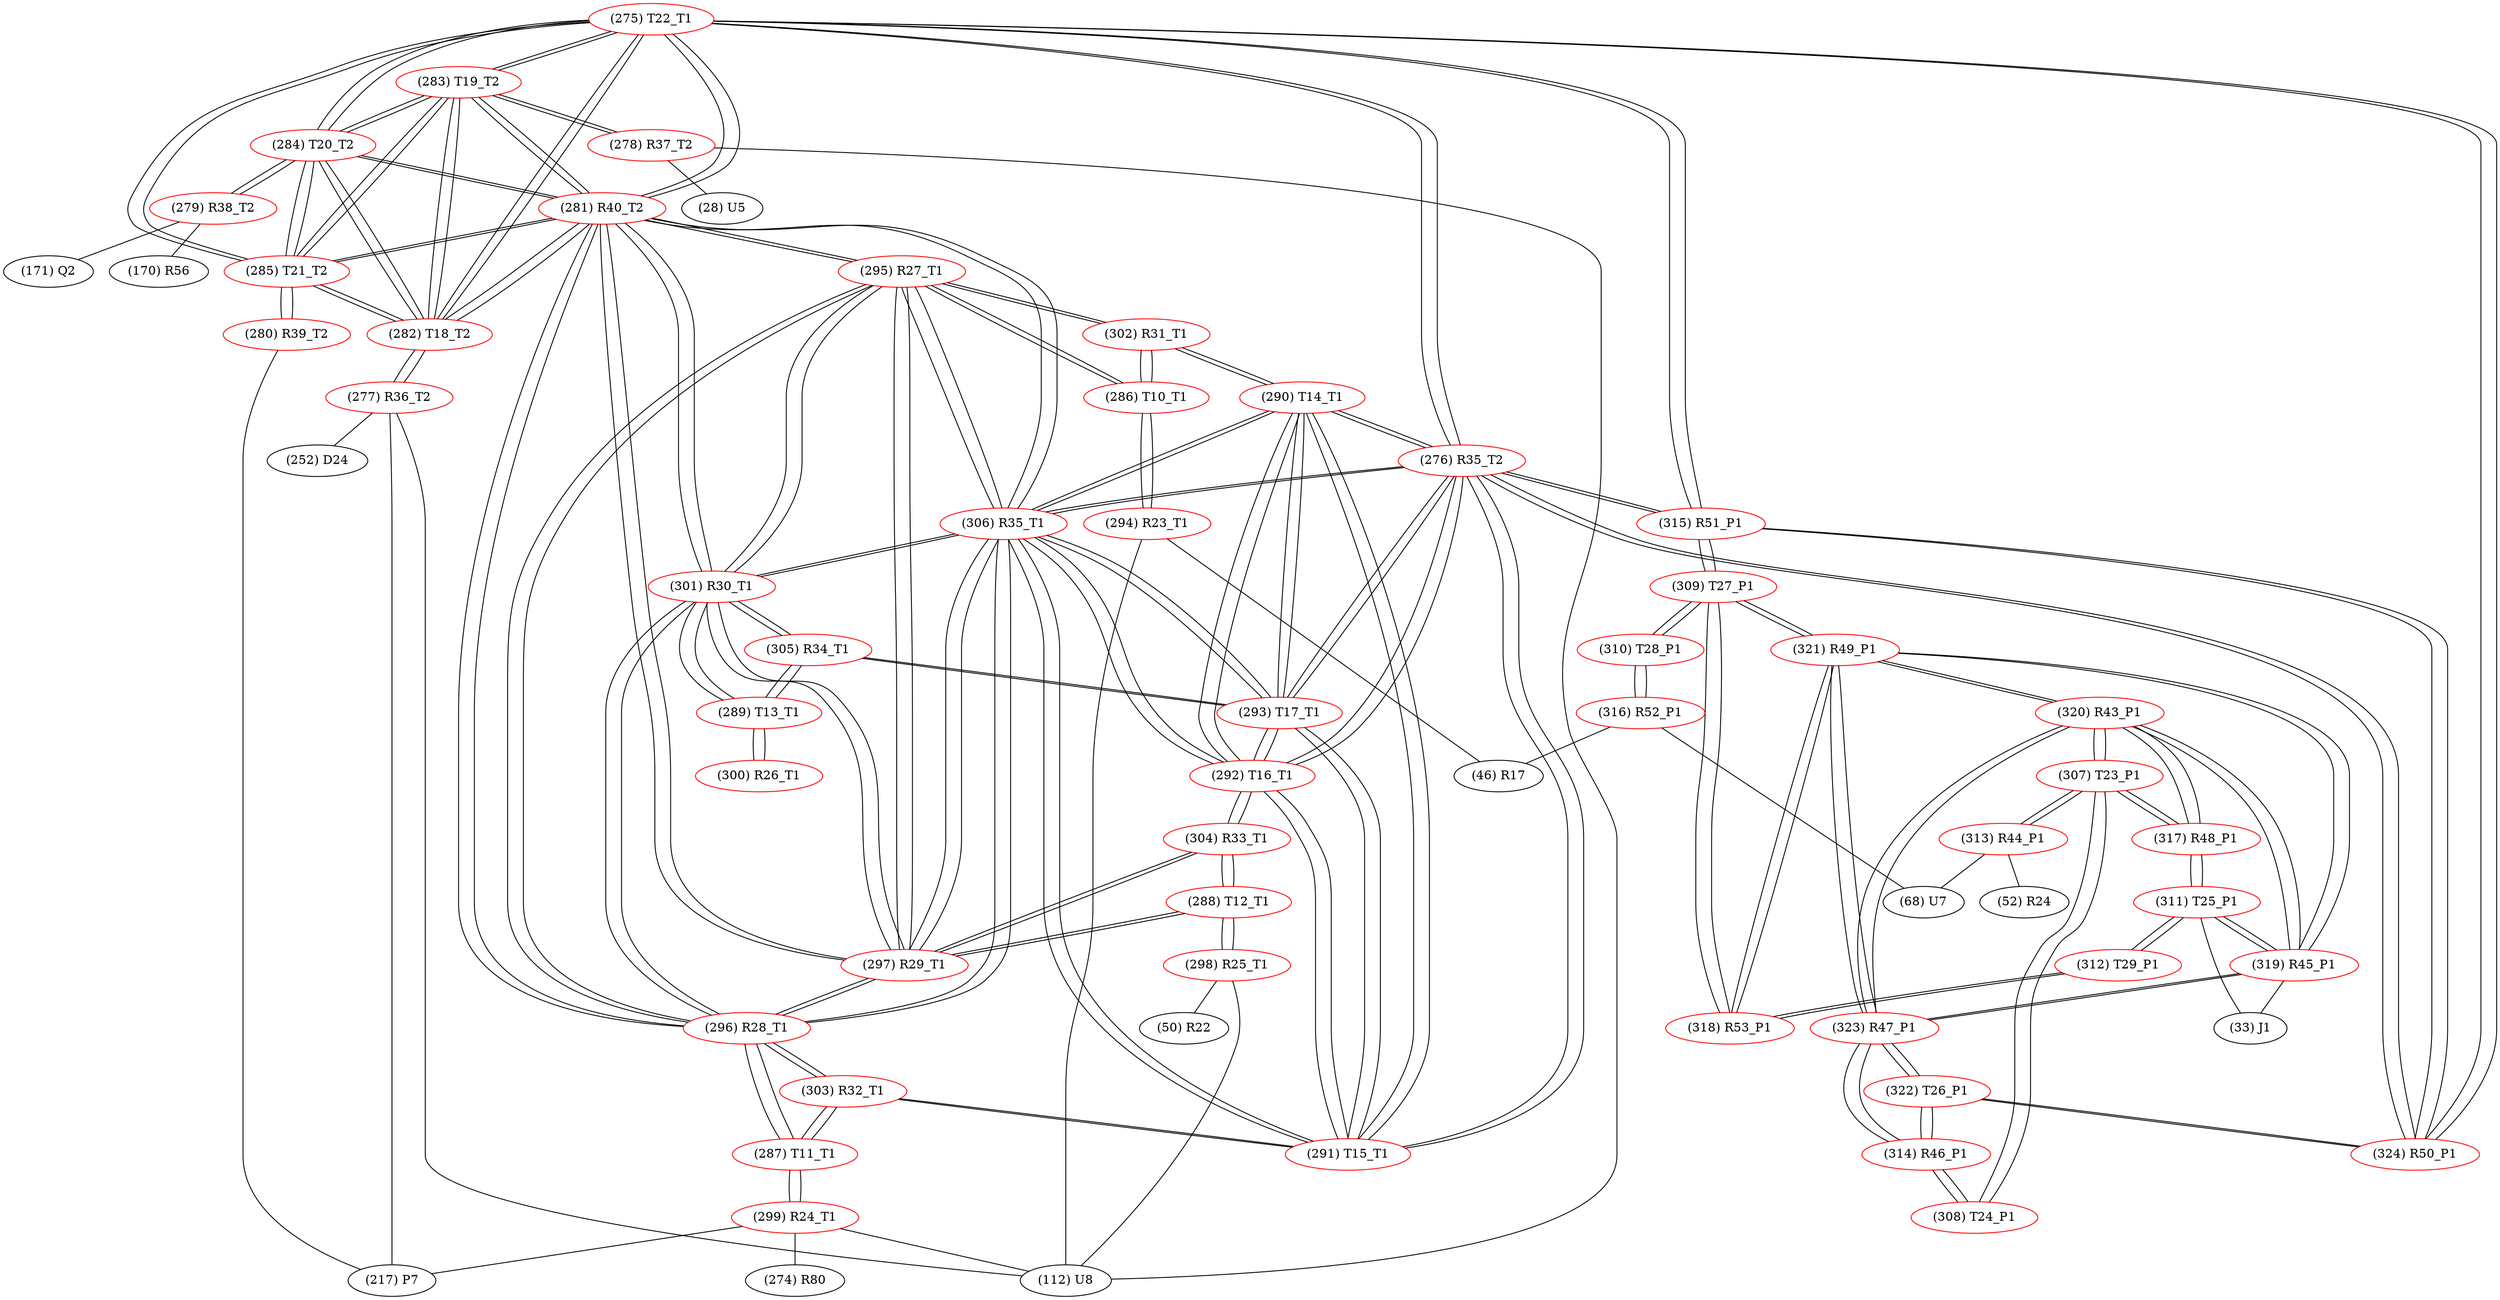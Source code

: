 graph {
	275 [label="(275) T22_T1" color=red]
	283 [label="(283) T19_T2"]
	284 [label="(284) T20_T2"]
	285 [label="(285) T21_T2"]
	282 [label="(282) T18_T2"]
	281 [label="(281) R40_T2"]
	315 [label="(315) R51_P1"]
	324 [label="(324) R50_P1"]
	276 [label="(276) R35_T2"]
	276 [label="(276) R35_T2" color=red]
	291 [label="(291) T15_T1"]
	292 [label="(292) T16_T1"]
	290 [label="(290) T14_T1"]
	293 [label="(293) T17_T1"]
	306 [label="(306) R35_T1"]
	315 [label="(315) R51_P1"]
	324 [label="(324) R50_P1"]
	275 [label="(275) T22_T1"]
	277 [label="(277) R36_T2" color=red]
	217 [label="(217) P7"]
	112 [label="(112) U8"]
	252 [label="(252) D24"]
	282 [label="(282) T18_T2"]
	278 [label="(278) R37_T2" color=red]
	28 [label="(28) U5"]
	112 [label="(112) U8"]
	283 [label="(283) T19_T2"]
	279 [label="(279) R38_T2" color=red]
	170 [label="(170) R56"]
	171 [label="(171) Q2"]
	284 [label="(284) T20_T2"]
	280 [label="(280) R39_T2" color=red]
	217 [label="(217) P7"]
	285 [label="(285) T21_T2"]
	281 [label="(281) R40_T2" color=red]
	283 [label="(283) T19_T2"]
	284 [label="(284) T20_T2"]
	285 [label="(285) T21_T2"]
	275 [label="(275) T22_T1"]
	282 [label="(282) T18_T2"]
	297 [label="(297) R29_T1"]
	296 [label="(296) R28_T1"]
	301 [label="(301) R30_T1"]
	295 [label="(295) R27_T1"]
	306 [label="(306) R35_T1"]
	282 [label="(282) T18_T2" color=red]
	283 [label="(283) T19_T2"]
	284 [label="(284) T20_T2"]
	285 [label="(285) T21_T2"]
	275 [label="(275) T22_T1"]
	281 [label="(281) R40_T2"]
	277 [label="(277) R36_T2"]
	283 [label="(283) T19_T2" color=red]
	284 [label="(284) T20_T2"]
	285 [label="(285) T21_T2"]
	275 [label="(275) T22_T1"]
	282 [label="(282) T18_T2"]
	281 [label="(281) R40_T2"]
	278 [label="(278) R37_T2"]
	284 [label="(284) T20_T2" color=red]
	283 [label="(283) T19_T2"]
	285 [label="(285) T21_T2"]
	275 [label="(275) T22_T1"]
	282 [label="(282) T18_T2"]
	281 [label="(281) R40_T2"]
	279 [label="(279) R38_T2"]
	285 [label="(285) T21_T2" color=red]
	283 [label="(283) T19_T2"]
	284 [label="(284) T20_T2"]
	275 [label="(275) T22_T1"]
	282 [label="(282) T18_T2"]
	281 [label="(281) R40_T2"]
	280 [label="(280) R39_T2"]
	286 [label="(286) T10_T1" color=red]
	294 [label="(294) R23_T1"]
	295 [label="(295) R27_T1"]
	302 [label="(302) R31_T1"]
	287 [label="(287) T11_T1" color=red]
	299 [label="(299) R24_T1"]
	303 [label="(303) R32_T1"]
	296 [label="(296) R28_T1"]
	288 [label="(288) T12_T1" color=red]
	304 [label="(304) R33_T1"]
	297 [label="(297) R29_T1"]
	298 [label="(298) R25_T1"]
	289 [label="(289) T13_T1" color=red]
	301 [label="(301) R30_T1"]
	305 [label="(305) R34_T1"]
	300 [label="(300) R26_T1"]
	290 [label="(290) T14_T1" color=red]
	291 [label="(291) T15_T1"]
	292 [label="(292) T16_T1"]
	293 [label="(293) T17_T1"]
	276 [label="(276) R35_T2"]
	306 [label="(306) R35_T1"]
	302 [label="(302) R31_T1"]
	291 [label="(291) T15_T1" color=red]
	292 [label="(292) T16_T1"]
	290 [label="(290) T14_T1"]
	293 [label="(293) T17_T1"]
	276 [label="(276) R35_T2"]
	306 [label="(306) R35_T1"]
	303 [label="(303) R32_T1"]
	292 [label="(292) T16_T1" color=red]
	291 [label="(291) T15_T1"]
	290 [label="(290) T14_T1"]
	293 [label="(293) T17_T1"]
	276 [label="(276) R35_T2"]
	306 [label="(306) R35_T1"]
	304 [label="(304) R33_T1"]
	293 [label="(293) T17_T1" color=red]
	291 [label="(291) T15_T1"]
	292 [label="(292) T16_T1"]
	290 [label="(290) T14_T1"]
	276 [label="(276) R35_T2"]
	306 [label="(306) R35_T1"]
	305 [label="(305) R34_T1"]
	294 [label="(294) R23_T1" color=red]
	46 [label="(46) R17"]
	112 [label="(112) U8"]
	286 [label="(286) T10_T1"]
	295 [label="(295) R27_T1" color=red]
	281 [label="(281) R40_T2"]
	297 [label="(297) R29_T1"]
	296 [label="(296) R28_T1"]
	301 [label="(301) R30_T1"]
	306 [label="(306) R35_T1"]
	286 [label="(286) T10_T1"]
	302 [label="(302) R31_T1"]
	296 [label="(296) R28_T1" color=red]
	281 [label="(281) R40_T2"]
	297 [label="(297) R29_T1"]
	301 [label="(301) R30_T1"]
	295 [label="(295) R27_T1"]
	306 [label="(306) R35_T1"]
	303 [label="(303) R32_T1"]
	287 [label="(287) T11_T1"]
	297 [label="(297) R29_T1" color=red]
	281 [label="(281) R40_T2"]
	296 [label="(296) R28_T1"]
	301 [label="(301) R30_T1"]
	295 [label="(295) R27_T1"]
	306 [label="(306) R35_T1"]
	304 [label="(304) R33_T1"]
	288 [label="(288) T12_T1"]
	298 [label="(298) R25_T1" color=red]
	112 [label="(112) U8"]
	50 [label="(50) R22"]
	288 [label="(288) T12_T1"]
	299 [label="(299) R24_T1" color=red]
	112 [label="(112) U8"]
	274 [label="(274) R80"]
	217 [label="(217) P7"]
	287 [label="(287) T11_T1"]
	300 [label="(300) R26_T1" color=red]
	289 [label="(289) T13_T1"]
	301 [label="(301) R30_T1" color=red]
	281 [label="(281) R40_T2"]
	297 [label="(297) R29_T1"]
	296 [label="(296) R28_T1"]
	295 [label="(295) R27_T1"]
	306 [label="(306) R35_T1"]
	305 [label="(305) R34_T1"]
	289 [label="(289) T13_T1"]
	302 [label="(302) R31_T1" color=red]
	295 [label="(295) R27_T1"]
	286 [label="(286) T10_T1"]
	290 [label="(290) T14_T1"]
	303 [label="(303) R32_T1" color=red]
	291 [label="(291) T15_T1"]
	287 [label="(287) T11_T1"]
	296 [label="(296) R28_T1"]
	304 [label="(304) R33_T1" color=red]
	292 [label="(292) T16_T1"]
	288 [label="(288) T12_T1"]
	297 [label="(297) R29_T1"]
	305 [label="(305) R34_T1" color=red]
	293 [label="(293) T17_T1"]
	301 [label="(301) R30_T1"]
	289 [label="(289) T13_T1"]
	306 [label="(306) R35_T1" color=red]
	291 [label="(291) T15_T1"]
	292 [label="(292) T16_T1"]
	290 [label="(290) T14_T1"]
	293 [label="(293) T17_T1"]
	276 [label="(276) R35_T2"]
	281 [label="(281) R40_T2"]
	297 [label="(297) R29_T1"]
	296 [label="(296) R28_T1"]
	301 [label="(301) R30_T1"]
	295 [label="(295) R27_T1"]
	307 [label="(307) T23_P1" color=red]
	317 [label="(317) R48_P1"]
	320 [label="(320) R43_P1"]
	308 [label="(308) T24_P1"]
	313 [label="(313) R44_P1"]
	308 [label="(308) T24_P1" color=red]
	314 [label="(314) R46_P1"]
	307 [label="(307) T23_P1"]
	309 [label="(309) T27_P1" color=red]
	315 [label="(315) R51_P1"]
	310 [label="(310) T28_P1"]
	318 [label="(318) R53_P1"]
	321 [label="(321) R49_P1"]
	310 [label="(310) T28_P1" color=red]
	316 [label="(316) R52_P1"]
	309 [label="(309) T27_P1"]
	311 [label="(311) T25_P1" color=red]
	312 [label="(312) T29_P1"]
	317 [label="(317) R48_P1"]
	319 [label="(319) R45_P1"]
	33 [label="(33) J1"]
	312 [label="(312) T29_P1" color=red]
	311 [label="(311) T25_P1"]
	318 [label="(318) R53_P1"]
	313 [label="(313) R44_P1" color=red]
	68 [label="(68) U7"]
	52 [label="(52) R24"]
	307 [label="(307) T23_P1"]
	314 [label="(314) R46_P1" color=red]
	322 [label="(322) T26_P1"]
	323 [label="(323) R47_P1"]
	308 [label="(308) T24_P1"]
	315 [label="(315) R51_P1" color=red]
	309 [label="(309) T27_P1"]
	324 [label="(324) R50_P1"]
	275 [label="(275) T22_T1"]
	276 [label="(276) R35_T2"]
	316 [label="(316) R52_P1" color=red]
	46 [label="(46) R17"]
	68 [label="(68) U7"]
	310 [label="(310) T28_P1"]
	317 [label="(317) R48_P1" color=red]
	311 [label="(311) T25_P1"]
	307 [label="(307) T23_P1"]
	320 [label="(320) R43_P1"]
	318 [label="(318) R53_P1" color=red]
	312 [label="(312) T29_P1"]
	309 [label="(309) T27_P1"]
	321 [label="(321) R49_P1"]
	319 [label="(319) R45_P1" color=red]
	323 [label="(323) R47_P1"]
	320 [label="(320) R43_P1"]
	321 [label="(321) R49_P1"]
	311 [label="(311) T25_P1"]
	33 [label="(33) J1"]
	320 [label="(320) R43_P1" color=red]
	317 [label="(317) R48_P1"]
	307 [label="(307) T23_P1"]
	323 [label="(323) R47_P1"]
	319 [label="(319) R45_P1"]
	321 [label="(321) R49_P1"]
	321 [label="(321) R49_P1" color=red]
	323 [label="(323) R47_P1"]
	319 [label="(319) R45_P1"]
	320 [label="(320) R43_P1"]
	309 [label="(309) T27_P1"]
	318 [label="(318) R53_P1"]
	322 [label="(322) T26_P1" color=red]
	324 [label="(324) R50_P1"]
	314 [label="(314) R46_P1"]
	323 [label="(323) R47_P1"]
	323 [label="(323) R47_P1" color=red]
	319 [label="(319) R45_P1"]
	320 [label="(320) R43_P1"]
	321 [label="(321) R49_P1"]
	322 [label="(322) T26_P1"]
	314 [label="(314) R46_P1"]
	324 [label="(324) R50_P1" color=red]
	322 [label="(322) T26_P1"]
	315 [label="(315) R51_P1"]
	275 [label="(275) T22_T1"]
	276 [label="(276) R35_T2"]
	275 -- 283
	275 -- 284
	275 -- 285
	275 -- 282
	275 -- 281
	275 -- 315
	275 -- 324
	275 -- 276
	276 -- 291
	276 -- 292
	276 -- 290
	276 -- 293
	276 -- 306
	276 -- 315
	276 -- 324
	276 -- 275
	277 -- 217
	277 -- 112
	277 -- 252
	277 -- 282
	278 -- 28
	278 -- 112
	278 -- 283
	279 -- 170
	279 -- 171
	279 -- 284
	280 -- 217
	280 -- 285
	281 -- 283
	281 -- 284
	281 -- 285
	281 -- 275
	281 -- 282
	281 -- 297
	281 -- 296
	281 -- 301
	281 -- 295
	281 -- 306
	282 -- 283
	282 -- 284
	282 -- 285
	282 -- 275
	282 -- 281
	282 -- 277
	283 -- 284
	283 -- 285
	283 -- 275
	283 -- 282
	283 -- 281
	283 -- 278
	284 -- 283
	284 -- 285
	284 -- 275
	284 -- 282
	284 -- 281
	284 -- 279
	285 -- 283
	285 -- 284
	285 -- 275
	285 -- 282
	285 -- 281
	285 -- 280
	286 -- 294
	286 -- 295
	286 -- 302
	287 -- 299
	287 -- 303
	287 -- 296
	288 -- 304
	288 -- 297
	288 -- 298
	289 -- 301
	289 -- 305
	289 -- 300
	290 -- 291
	290 -- 292
	290 -- 293
	290 -- 276
	290 -- 306
	290 -- 302
	291 -- 292
	291 -- 290
	291 -- 293
	291 -- 276
	291 -- 306
	291 -- 303
	292 -- 291
	292 -- 290
	292 -- 293
	292 -- 276
	292 -- 306
	292 -- 304
	293 -- 291
	293 -- 292
	293 -- 290
	293 -- 276
	293 -- 306
	293 -- 305
	294 -- 46
	294 -- 112
	294 -- 286
	295 -- 281
	295 -- 297
	295 -- 296
	295 -- 301
	295 -- 306
	295 -- 286
	295 -- 302
	296 -- 281
	296 -- 297
	296 -- 301
	296 -- 295
	296 -- 306
	296 -- 303
	296 -- 287
	297 -- 281
	297 -- 296
	297 -- 301
	297 -- 295
	297 -- 306
	297 -- 304
	297 -- 288
	298 -- 112
	298 -- 50
	298 -- 288
	299 -- 112
	299 -- 274
	299 -- 217
	299 -- 287
	300 -- 289
	301 -- 281
	301 -- 297
	301 -- 296
	301 -- 295
	301 -- 306
	301 -- 305
	301 -- 289
	302 -- 295
	302 -- 286
	302 -- 290
	303 -- 291
	303 -- 287
	303 -- 296
	304 -- 292
	304 -- 288
	304 -- 297
	305 -- 293
	305 -- 301
	305 -- 289
	306 -- 291
	306 -- 292
	306 -- 290
	306 -- 293
	306 -- 276
	306 -- 281
	306 -- 297
	306 -- 296
	306 -- 301
	306 -- 295
	307 -- 317
	307 -- 320
	307 -- 308
	307 -- 313
	308 -- 314
	308 -- 307
	309 -- 315
	309 -- 310
	309 -- 318
	309 -- 321
	310 -- 316
	310 -- 309
	311 -- 312
	311 -- 317
	311 -- 319
	311 -- 33
	312 -- 311
	312 -- 318
	313 -- 68
	313 -- 52
	313 -- 307
	314 -- 322
	314 -- 323
	314 -- 308
	315 -- 309
	315 -- 324
	315 -- 275
	315 -- 276
	316 -- 46
	316 -- 68
	316 -- 310
	317 -- 311
	317 -- 307
	317 -- 320
	318 -- 312
	318 -- 309
	318 -- 321
	319 -- 323
	319 -- 320
	319 -- 321
	319 -- 311
	319 -- 33
	320 -- 317
	320 -- 307
	320 -- 323
	320 -- 319
	320 -- 321
	321 -- 323
	321 -- 319
	321 -- 320
	321 -- 309
	321 -- 318
	322 -- 324
	322 -- 314
	322 -- 323
	323 -- 319
	323 -- 320
	323 -- 321
	323 -- 322
	323 -- 314
	324 -- 322
	324 -- 315
	324 -- 275
	324 -- 276
}